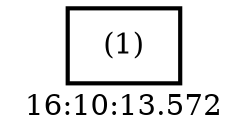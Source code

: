 digraph  g{ graph[label = "16:10:13.572"]
node [shape=rectangle, color=black, fontcolor=black, style=bold] edge [color=black] 0 [label="(1)"] ; 
}

